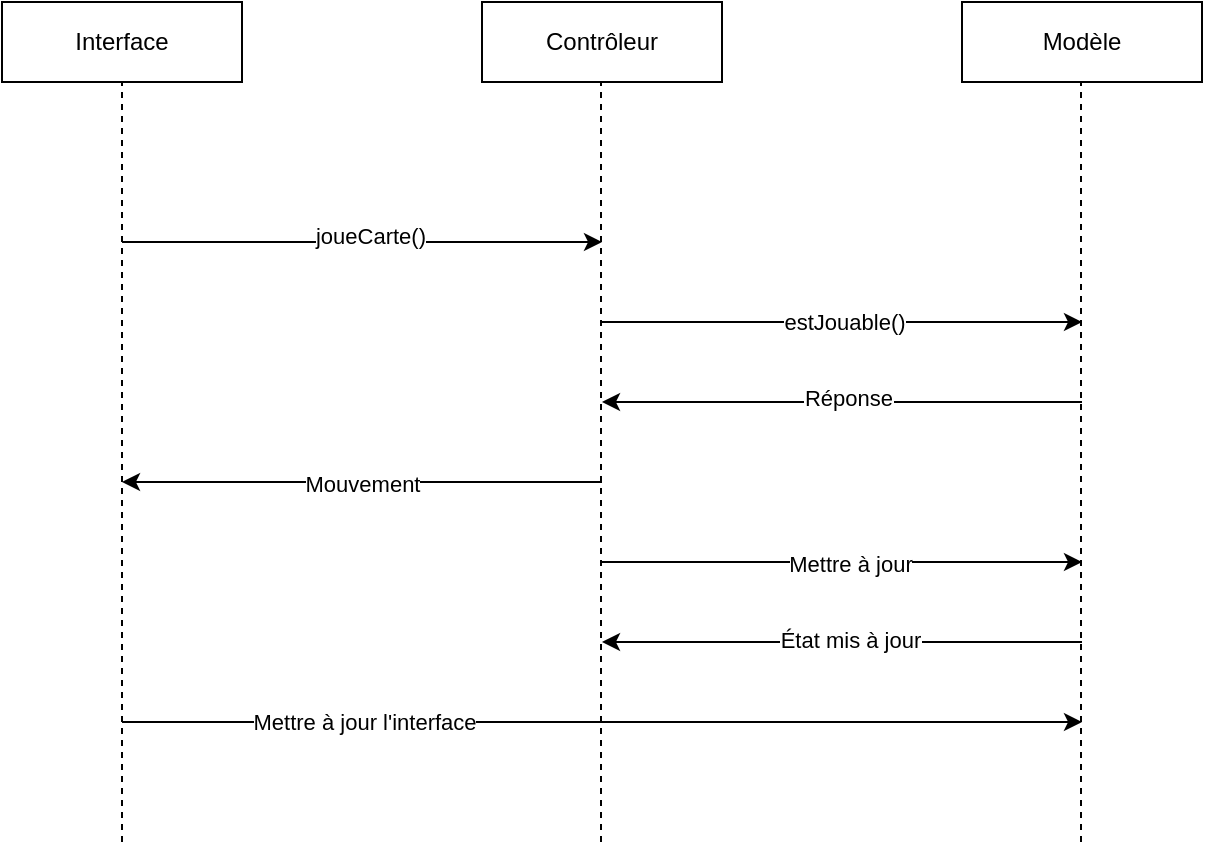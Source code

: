<mxfile version="24.7.8">
  <diagram name="Page-1" id="3-nWZX_XJcTNMdMJftCl">
    <mxGraphModel dx="840" dy="497" grid="1" gridSize="10" guides="1" tooltips="1" connect="1" arrows="1" fold="1" page="1" pageScale="1" pageWidth="827" pageHeight="1169" math="0" shadow="0">
      <root>
        <mxCell id="0" />
        <mxCell id="1" parent="0" />
        <mxCell id="CW1sXFVRLSmExw1FzJnR-1" value="Interface" style="rounded=0;whiteSpace=wrap;html=1;" vertex="1" parent="1">
          <mxGeometry x="40" y="80" width="120" height="40" as="geometry" />
        </mxCell>
        <mxCell id="CW1sXFVRLSmExw1FzJnR-2" value="Contrôleur" style="rounded=0;whiteSpace=wrap;html=1;" vertex="1" parent="1">
          <mxGeometry x="280" y="80" width="120" height="40" as="geometry" />
        </mxCell>
        <mxCell id="CW1sXFVRLSmExw1FzJnR-3" value="Modèle" style="rounded=0;whiteSpace=wrap;html=1;" vertex="1" parent="1">
          <mxGeometry x="520" y="80" width="120" height="40" as="geometry" />
        </mxCell>
        <mxCell id="CW1sXFVRLSmExw1FzJnR-4" value="" style="endArrow=none;dashed=1;html=1;rounded=0;" edge="1" parent="1">
          <mxGeometry width="50" height="50" relative="1" as="geometry">
            <mxPoint x="100" y="500" as="sourcePoint" />
            <mxPoint x="100" y="120" as="targetPoint" />
          </mxGeometry>
        </mxCell>
        <mxCell id="CW1sXFVRLSmExw1FzJnR-5" value="" style="endArrow=none;dashed=1;html=1;rounded=0;" edge="1" parent="1">
          <mxGeometry width="50" height="50" relative="1" as="geometry">
            <mxPoint x="339.5" y="500" as="sourcePoint" />
            <mxPoint x="339.5" y="120" as="targetPoint" />
          </mxGeometry>
        </mxCell>
        <mxCell id="CW1sXFVRLSmExw1FzJnR-6" value="" style="endArrow=none;dashed=1;html=1;rounded=0;" edge="1" parent="1">
          <mxGeometry width="50" height="50" relative="1" as="geometry">
            <mxPoint x="579.5" y="500" as="sourcePoint" />
            <mxPoint x="579.5" y="120" as="targetPoint" />
          </mxGeometry>
        </mxCell>
        <mxCell id="CW1sXFVRLSmExw1FzJnR-7" value="" style="endArrow=classic;html=1;rounded=0;" edge="1" parent="1">
          <mxGeometry width="50" height="50" relative="1" as="geometry">
            <mxPoint x="100" y="200" as="sourcePoint" />
            <mxPoint x="340" y="200" as="targetPoint" />
          </mxGeometry>
        </mxCell>
        <mxCell id="CW1sXFVRLSmExw1FzJnR-17" value="joueCarte()" style="edgeLabel;html=1;align=center;verticalAlign=middle;resizable=0;points=[];" vertex="1" connectable="0" parent="CW1sXFVRLSmExw1FzJnR-7">
          <mxGeometry x="0.035" y="3" relative="1" as="geometry">
            <mxPoint as="offset" />
          </mxGeometry>
        </mxCell>
        <mxCell id="CW1sXFVRLSmExw1FzJnR-9" value="" style="endArrow=classic;html=1;rounded=0;" edge="1" parent="1">
          <mxGeometry width="50" height="50" relative="1" as="geometry">
            <mxPoint x="340" y="240" as="sourcePoint" />
            <mxPoint x="580" y="240" as="targetPoint" />
          </mxGeometry>
        </mxCell>
        <mxCell id="CW1sXFVRLSmExw1FzJnR-20" value="estJouable()" style="edgeLabel;html=1;align=center;verticalAlign=middle;resizable=0;points=[];" vertex="1" connectable="0" parent="CW1sXFVRLSmExw1FzJnR-9">
          <mxGeometry x="0.005" relative="1" as="geometry">
            <mxPoint as="offset" />
          </mxGeometry>
        </mxCell>
        <mxCell id="CW1sXFVRLSmExw1FzJnR-10" value="" style="endArrow=classic;html=1;rounded=0;" edge="1" parent="1">
          <mxGeometry width="50" height="50" relative="1" as="geometry">
            <mxPoint x="580" y="280" as="sourcePoint" />
            <mxPoint x="340" y="280" as="targetPoint" />
          </mxGeometry>
        </mxCell>
        <mxCell id="CW1sXFVRLSmExw1FzJnR-21" value="Réponse" style="edgeLabel;html=1;align=center;verticalAlign=middle;resizable=0;points=[];" vertex="1" connectable="0" parent="CW1sXFVRLSmExw1FzJnR-10">
          <mxGeometry x="-0.022" y="-2" relative="1" as="geometry">
            <mxPoint as="offset" />
          </mxGeometry>
        </mxCell>
        <mxCell id="CW1sXFVRLSmExw1FzJnR-11" value="" style="endArrow=classic;html=1;rounded=0;" edge="1" parent="1">
          <mxGeometry width="50" height="50" relative="1" as="geometry">
            <mxPoint x="340" y="320" as="sourcePoint" />
            <mxPoint x="100" y="320" as="targetPoint" />
          </mxGeometry>
        </mxCell>
        <mxCell id="CW1sXFVRLSmExw1FzJnR-23" value="Mouvement" style="edgeLabel;html=1;align=center;verticalAlign=middle;resizable=0;points=[];" vertex="1" connectable="0" parent="CW1sXFVRLSmExw1FzJnR-11">
          <mxGeometry x="0.003" y="1" relative="1" as="geometry">
            <mxPoint as="offset" />
          </mxGeometry>
        </mxCell>
        <mxCell id="CW1sXFVRLSmExw1FzJnR-13" value="" style="endArrow=classic;html=1;rounded=0;" edge="1" parent="1">
          <mxGeometry width="50" height="50" relative="1" as="geometry">
            <mxPoint x="340" y="360" as="sourcePoint" />
            <mxPoint x="580" y="360" as="targetPoint" />
          </mxGeometry>
        </mxCell>
        <mxCell id="CW1sXFVRLSmExw1FzJnR-24" value="Mettre à jour" style="edgeLabel;html=1;align=center;verticalAlign=middle;resizable=0;points=[];" vertex="1" connectable="0" parent="CW1sXFVRLSmExw1FzJnR-13">
          <mxGeometry x="0.03" y="-1" relative="1" as="geometry">
            <mxPoint as="offset" />
          </mxGeometry>
        </mxCell>
        <mxCell id="CW1sXFVRLSmExw1FzJnR-15" value="" style="endArrow=classic;html=1;rounded=0;" edge="1" parent="1">
          <mxGeometry width="50" height="50" relative="1" as="geometry">
            <mxPoint x="580" y="400" as="sourcePoint" />
            <mxPoint x="340" y="400" as="targetPoint" />
          </mxGeometry>
        </mxCell>
        <mxCell id="CW1sXFVRLSmExw1FzJnR-25" value="État mis à jour" style="edgeLabel;html=1;align=center;verticalAlign=middle;resizable=0;points=[];" vertex="1" connectable="0" parent="CW1sXFVRLSmExw1FzJnR-15">
          <mxGeometry x="-0.03" y="-1" relative="1" as="geometry">
            <mxPoint as="offset" />
          </mxGeometry>
        </mxCell>
        <mxCell id="CW1sXFVRLSmExw1FzJnR-16" value="" style="endArrow=classic;html=1;rounded=0;" edge="1" parent="1">
          <mxGeometry width="50" height="50" relative="1" as="geometry">
            <mxPoint x="100" y="440" as="sourcePoint" />
            <mxPoint x="580" y="440" as="targetPoint" />
          </mxGeometry>
        </mxCell>
        <mxCell id="CW1sXFVRLSmExw1FzJnR-26" value="Mettre à jour l&#39;interface" style="edgeLabel;html=1;align=center;verticalAlign=middle;resizable=0;points=[];" vertex="1" connectable="0" parent="CW1sXFVRLSmExw1FzJnR-16">
          <mxGeometry x="-0.497" relative="1" as="geometry">
            <mxPoint as="offset" />
          </mxGeometry>
        </mxCell>
      </root>
    </mxGraphModel>
  </diagram>
</mxfile>
